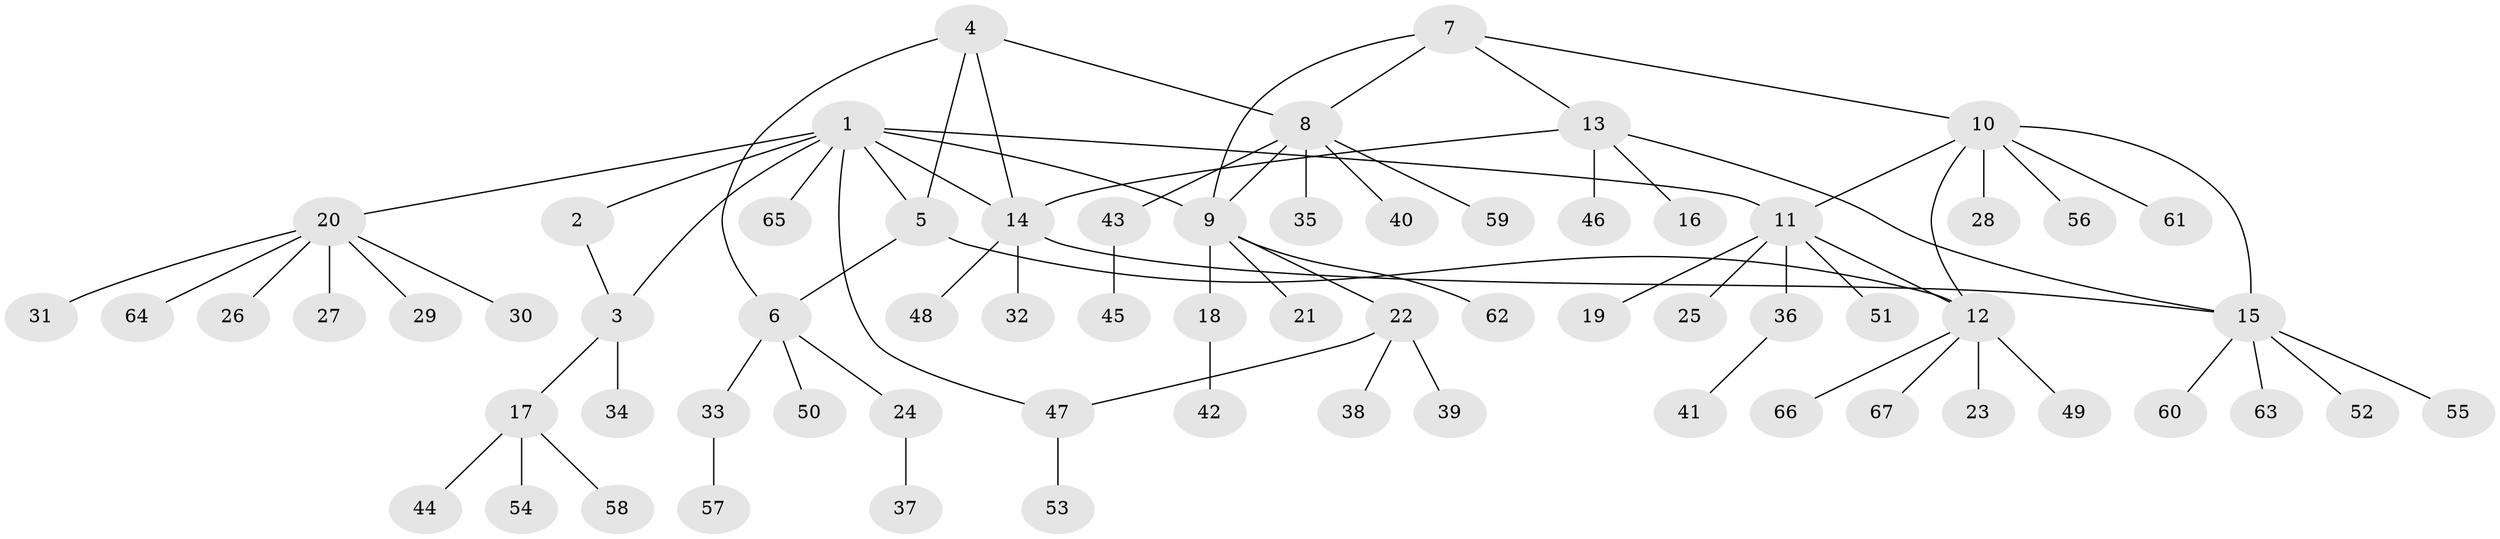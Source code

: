 // coarse degree distribution, {9: 0.038461538461538464, 2: 0.19230769230769232, 3: 0.07692307692307693, 4: 0.11538461538461539, 6: 0.038461538461538464, 8: 0.038461538461538464, 5: 0.038461538461538464, 1: 0.46153846153846156}
// Generated by graph-tools (version 1.1) at 2025/19/03/04/25 18:19:55]
// undirected, 67 vertices, 78 edges
graph export_dot {
graph [start="1"]
  node [color=gray90,style=filled];
  1;
  2;
  3;
  4;
  5;
  6;
  7;
  8;
  9;
  10;
  11;
  12;
  13;
  14;
  15;
  16;
  17;
  18;
  19;
  20;
  21;
  22;
  23;
  24;
  25;
  26;
  27;
  28;
  29;
  30;
  31;
  32;
  33;
  34;
  35;
  36;
  37;
  38;
  39;
  40;
  41;
  42;
  43;
  44;
  45;
  46;
  47;
  48;
  49;
  50;
  51;
  52;
  53;
  54;
  55;
  56;
  57;
  58;
  59;
  60;
  61;
  62;
  63;
  64;
  65;
  66;
  67;
  1 -- 2;
  1 -- 3;
  1 -- 5;
  1 -- 9;
  1 -- 11;
  1 -- 14;
  1 -- 20;
  1 -- 47;
  1 -- 65;
  2 -- 3;
  3 -- 17;
  3 -- 34;
  4 -- 5;
  4 -- 6;
  4 -- 8;
  4 -- 14;
  5 -- 6;
  5 -- 12;
  6 -- 24;
  6 -- 33;
  6 -- 50;
  7 -- 8;
  7 -- 9;
  7 -- 10;
  7 -- 13;
  8 -- 9;
  8 -- 35;
  8 -- 40;
  8 -- 43;
  8 -- 59;
  9 -- 18;
  9 -- 21;
  9 -- 22;
  9 -- 62;
  10 -- 11;
  10 -- 12;
  10 -- 15;
  10 -- 28;
  10 -- 56;
  10 -- 61;
  11 -- 12;
  11 -- 19;
  11 -- 25;
  11 -- 36;
  11 -- 51;
  12 -- 23;
  12 -- 49;
  12 -- 66;
  12 -- 67;
  13 -- 14;
  13 -- 15;
  13 -- 16;
  13 -- 46;
  14 -- 15;
  14 -- 32;
  14 -- 48;
  15 -- 52;
  15 -- 55;
  15 -- 60;
  15 -- 63;
  17 -- 44;
  17 -- 54;
  17 -- 58;
  18 -- 42;
  20 -- 26;
  20 -- 27;
  20 -- 29;
  20 -- 30;
  20 -- 31;
  20 -- 64;
  22 -- 38;
  22 -- 39;
  22 -- 47;
  24 -- 37;
  33 -- 57;
  36 -- 41;
  43 -- 45;
  47 -- 53;
}
